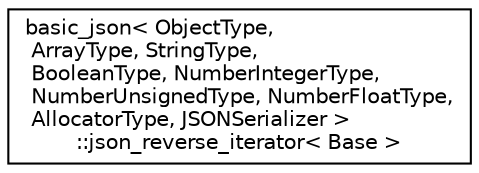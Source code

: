 digraph "Graphical Class Hierarchy"
{
 // LATEX_PDF_SIZE
  edge [fontname="Helvetica",fontsize="10",labelfontname="Helvetica",labelfontsize="10"];
  node [fontname="Helvetica",fontsize="10",shape=record];
  rankdir="LR";
  Node0 [label="basic_json\< ObjectType,\l ArrayType, StringType,\l BooleanType, NumberIntegerType,\l NumberUnsignedType, NumberFloatType,\l AllocatorType, JSONSerializer \>\l::json_reverse_iterator\< Base \>",height=0.2,width=0.4,color="black", fillcolor="white", style="filled",URL="$classnlohmann_1_1basic__json_1_1json__reverse__iterator.html",tooltip="a template for a reverse iterator class"];
}
